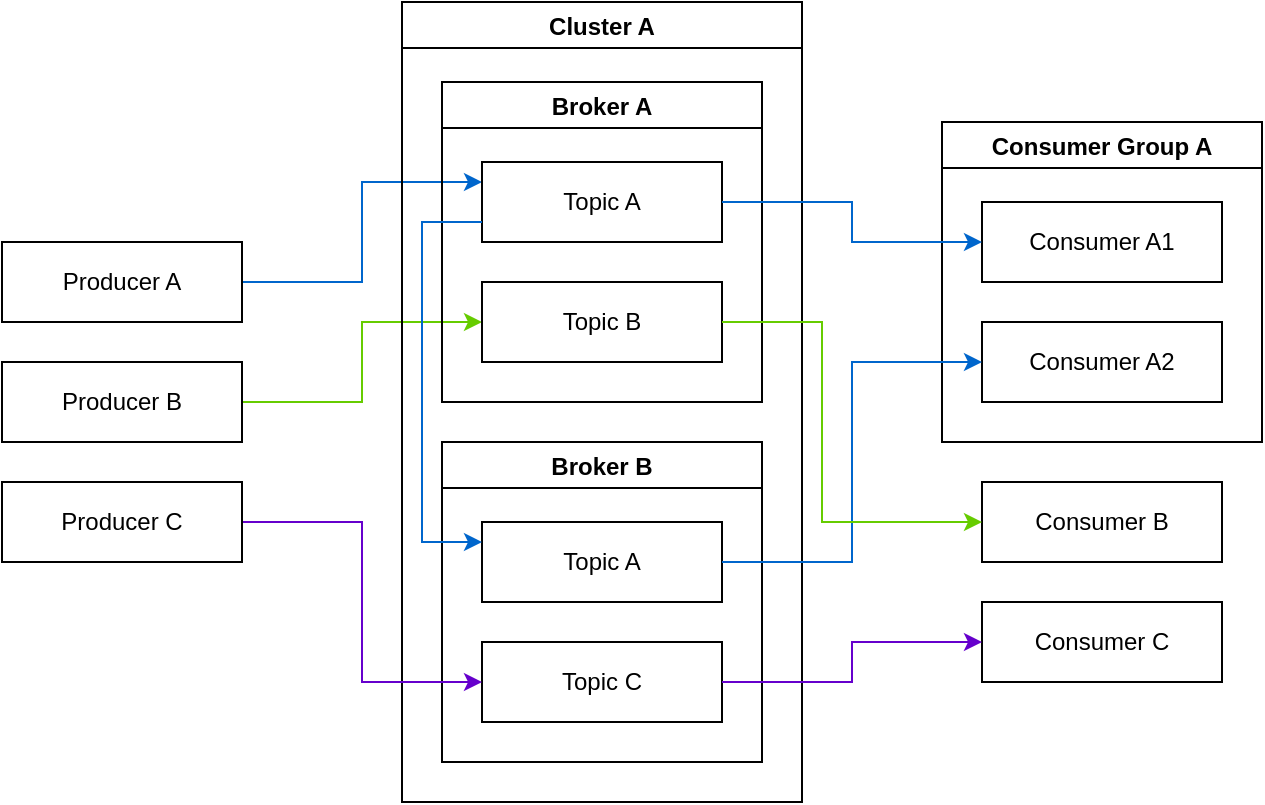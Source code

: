 <mxfile version="16.5.6" type="google"><diagram id="N4bCZUG2tfkE1AA5fNAV" name="Page-1"><mxGraphModel dx="1662" dy="805" grid="1" gridSize="10" guides="1" tooltips="1" connect="1" arrows="1" fold="1" page="1" pageScale="1" pageWidth="827" pageHeight="1169" math="0" shadow="0"><root><mxCell id="0"/><mxCell id="1" parent="0"/><mxCell id="0AsR3AgV7FgOTg5zc7Qd-14" style="edgeStyle=orthogonalEdgeStyle;rounded=0;orthogonalLoop=1;jettySize=auto;html=1;exitX=1;exitY=0.5;exitDx=0;exitDy=0;entryX=0;entryY=0.25;entryDx=0;entryDy=0;strokeColor=#0066CC;" edge="1" parent="1" source="0AsR3AgV7FgOTg5zc7Qd-1" target="0AsR3AgV7FgOTg5zc7Qd-10"><mxGeometry relative="1" as="geometry"/></mxCell><mxCell id="0AsR3AgV7FgOTg5zc7Qd-1" value="Producer A" style="rounded=0;whiteSpace=wrap;html=1;" vertex="1" parent="1"><mxGeometry x="40" y="240" width="120" height="40" as="geometry"/></mxCell><mxCell id="0AsR3AgV7FgOTg5zc7Qd-16" style="edgeStyle=orthogonalEdgeStyle;rounded=0;orthogonalLoop=1;jettySize=auto;html=1;exitX=1;exitY=0.5;exitDx=0;exitDy=0;entryX=0;entryY=0.5;entryDx=0;entryDy=0;strokeColor=#66CC00;" edge="1" parent="1" source="0AsR3AgV7FgOTg5zc7Qd-2" target="0AsR3AgV7FgOTg5zc7Qd-11"><mxGeometry relative="1" as="geometry"/></mxCell><mxCell id="0AsR3AgV7FgOTg5zc7Qd-2" value="Producer B" style="rounded=0;whiteSpace=wrap;html=1;" vertex="1" parent="1"><mxGeometry x="40" y="300" width="120" height="40" as="geometry"/></mxCell><mxCell id="0AsR3AgV7FgOTg5zc7Qd-3" value="Cluster A" style="swimlane;" vertex="1" parent="1"><mxGeometry x="240" y="120" width="200" height="400" as="geometry"/></mxCell><mxCell id="0AsR3AgV7FgOTg5zc7Qd-4" value="Broker A" style="swimlane;" vertex="1" parent="0AsR3AgV7FgOTg5zc7Qd-3"><mxGeometry x="20" y="40" width="160" height="160" as="geometry"/></mxCell><mxCell id="0AsR3AgV7FgOTg5zc7Qd-10" value="Topic A" style="rounded=0;whiteSpace=wrap;html=1;" vertex="1" parent="0AsR3AgV7FgOTg5zc7Qd-4"><mxGeometry x="20" y="40" width="120" height="40" as="geometry"/></mxCell><mxCell id="0AsR3AgV7FgOTg5zc7Qd-11" value="Topic B" style="rounded=0;whiteSpace=wrap;html=1;" vertex="1" parent="0AsR3AgV7FgOTg5zc7Qd-4"><mxGeometry x="20" y="100" width="120" height="40" as="geometry"/></mxCell><mxCell id="0AsR3AgV7FgOTg5zc7Qd-5" value="Broker B" style="swimlane;" vertex="1" parent="0AsR3AgV7FgOTg5zc7Qd-3"><mxGeometry x="20" y="220" width="160" height="160" as="geometry"/></mxCell><mxCell id="0AsR3AgV7FgOTg5zc7Qd-12" value="Topic A" style="rounded=0;whiteSpace=wrap;html=1;" vertex="1" parent="0AsR3AgV7FgOTg5zc7Qd-5"><mxGeometry x="20" y="40" width="120" height="40" as="geometry"/></mxCell><mxCell id="0AsR3AgV7FgOTg5zc7Qd-13" value="Topic C" style="rounded=0;whiteSpace=wrap;html=1;" vertex="1" parent="0AsR3AgV7FgOTg5zc7Qd-5"><mxGeometry x="20" y="100" width="120" height="40" as="geometry"/></mxCell><mxCell id="0AsR3AgV7FgOTg5zc7Qd-15" style="edgeStyle=orthogonalEdgeStyle;rounded=0;orthogonalLoop=1;jettySize=auto;html=1;exitX=0;exitY=0.75;exitDx=0;exitDy=0;entryX=0;entryY=0.25;entryDx=0;entryDy=0;strokeColor=#0066CC;" edge="1" parent="0AsR3AgV7FgOTg5zc7Qd-3" source="0AsR3AgV7FgOTg5zc7Qd-10" target="0AsR3AgV7FgOTg5zc7Qd-12"><mxGeometry relative="1" as="geometry"><Array as="points"><mxPoint x="10" y="110"/><mxPoint x="10" y="270"/></Array></mxGeometry></mxCell><mxCell id="0AsR3AgV7FgOTg5zc7Qd-17" style="edgeStyle=orthogonalEdgeStyle;rounded=0;orthogonalLoop=1;jettySize=auto;html=1;exitX=1;exitY=0.5;exitDx=0;exitDy=0;entryX=0;entryY=0.5;entryDx=0;entryDy=0;strokeColor=#6600CC;" edge="1" parent="1" source="0AsR3AgV7FgOTg5zc7Qd-6" target="0AsR3AgV7FgOTg5zc7Qd-13"><mxGeometry relative="1" as="geometry"/></mxCell><mxCell id="0AsR3AgV7FgOTg5zc7Qd-6" value="Producer C" style="rounded=0;whiteSpace=wrap;html=1;" vertex="1" parent="1"><mxGeometry x="40" y="360" width="120" height="40" as="geometry"/></mxCell><mxCell id="0AsR3AgV7FgOTg5zc7Qd-8" value="Consumer&amp;nbsp;B" style="rounded=0;whiteSpace=wrap;html=1;" vertex="1" parent="1"><mxGeometry x="530" y="360" width="120" height="40" as="geometry"/></mxCell><mxCell id="0AsR3AgV7FgOTg5zc7Qd-9" value="Consumer&amp;nbsp;C" style="rounded=0;whiteSpace=wrap;html=1;" vertex="1" parent="1"><mxGeometry x="530" y="420" width="120" height="40" as="geometry"/></mxCell><mxCell id="0AsR3AgV7FgOTg5zc7Qd-18" value="Consumer Group A" style="swimlane;" vertex="1" parent="1"><mxGeometry x="510" y="180" width="160" height="160" as="geometry"/></mxCell><mxCell id="0AsR3AgV7FgOTg5zc7Qd-19" value="Consumer A1" style="rounded=0;whiteSpace=wrap;html=1;" vertex="1" parent="0AsR3AgV7FgOTg5zc7Qd-18"><mxGeometry x="20" y="40" width="120" height="40" as="geometry"/></mxCell><mxCell id="0AsR3AgV7FgOTg5zc7Qd-20" value="Consumer A2" style="rounded=0;whiteSpace=wrap;html=1;" vertex="1" parent="0AsR3AgV7FgOTg5zc7Qd-18"><mxGeometry x="20" y="100" width="120" height="40" as="geometry"/></mxCell><mxCell id="0AsR3AgV7FgOTg5zc7Qd-21" style="edgeStyle=orthogonalEdgeStyle;rounded=0;orthogonalLoop=1;jettySize=auto;html=1;exitX=1;exitY=0.5;exitDx=0;exitDy=0;entryX=0;entryY=0.5;entryDx=0;entryDy=0;strokeColor=#0066CC;" edge="1" parent="1" source="0AsR3AgV7FgOTg5zc7Qd-10" target="0AsR3AgV7FgOTg5zc7Qd-19"><mxGeometry relative="1" as="geometry"/></mxCell><mxCell id="0AsR3AgV7FgOTg5zc7Qd-22" style="edgeStyle=orthogonalEdgeStyle;rounded=0;orthogonalLoop=1;jettySize=auto;html=1;exitX=1;exitY=0.5;exitDx=0;exitDy=0;entryX=0;entryY=0.5;entryDx=0;entryDy=0;strokeColor=#0066CC;" edge="1" parent="1" source="0AsR3AgV7FgOTg5zc7Qd-12" target="0AsR3AgV7FgOTg5zc7Qd-20"><mxGeometry relative="1" as="geometry"/></mxCell><mxCell id="0AsR3AgV7FgOTg5zc7Qd-23" style="edgeStyle=orthogonalEdgeStyle;rounded=0;orthogonalLoop=1;jettySize=auto;html=1;exitX=1;exitY=0.5;exitDx=0;exitDy=0;entryX=0;entryY=0.5;entryDx=0;entryDy=0;strokeColor=#66CC00;" edge="1" parent="1" source="0AsR3AgV7FgOTg5zc7Qd-11" target="0AsR3AgV7FgOTg5zc7Qd-8"><mxGeometry relative="1" as="geometry"><Array as="points"><mxPoint x="450" y="280"/><mxPoint x="450" y="380"/></Array></mxGeometry></mxCell><mxCell id="0AsR3AgV7FgOTg5zc7Qd-24" style="edgeStyle=orthogonalEdgeStyle;rounded=0;orthogonalLoop=1;jettySize=auto;html=1;exitX=1;exitY=0.5;exitDx=0;exitDy=0;entryX=0;entryY=0.5;entryDx=0;entryDy=0;strokeColor=#6600CC;" edge="1" parent="1" source="0AsR3AgV7FgOTg5zc7Qd-13" target="0AsR3AgV7FgOTg5zc7Qd-9"><mxGeometry relative="1" as="geometry"/></mxCell></root></mxGraphModel></diagram></mxfile>